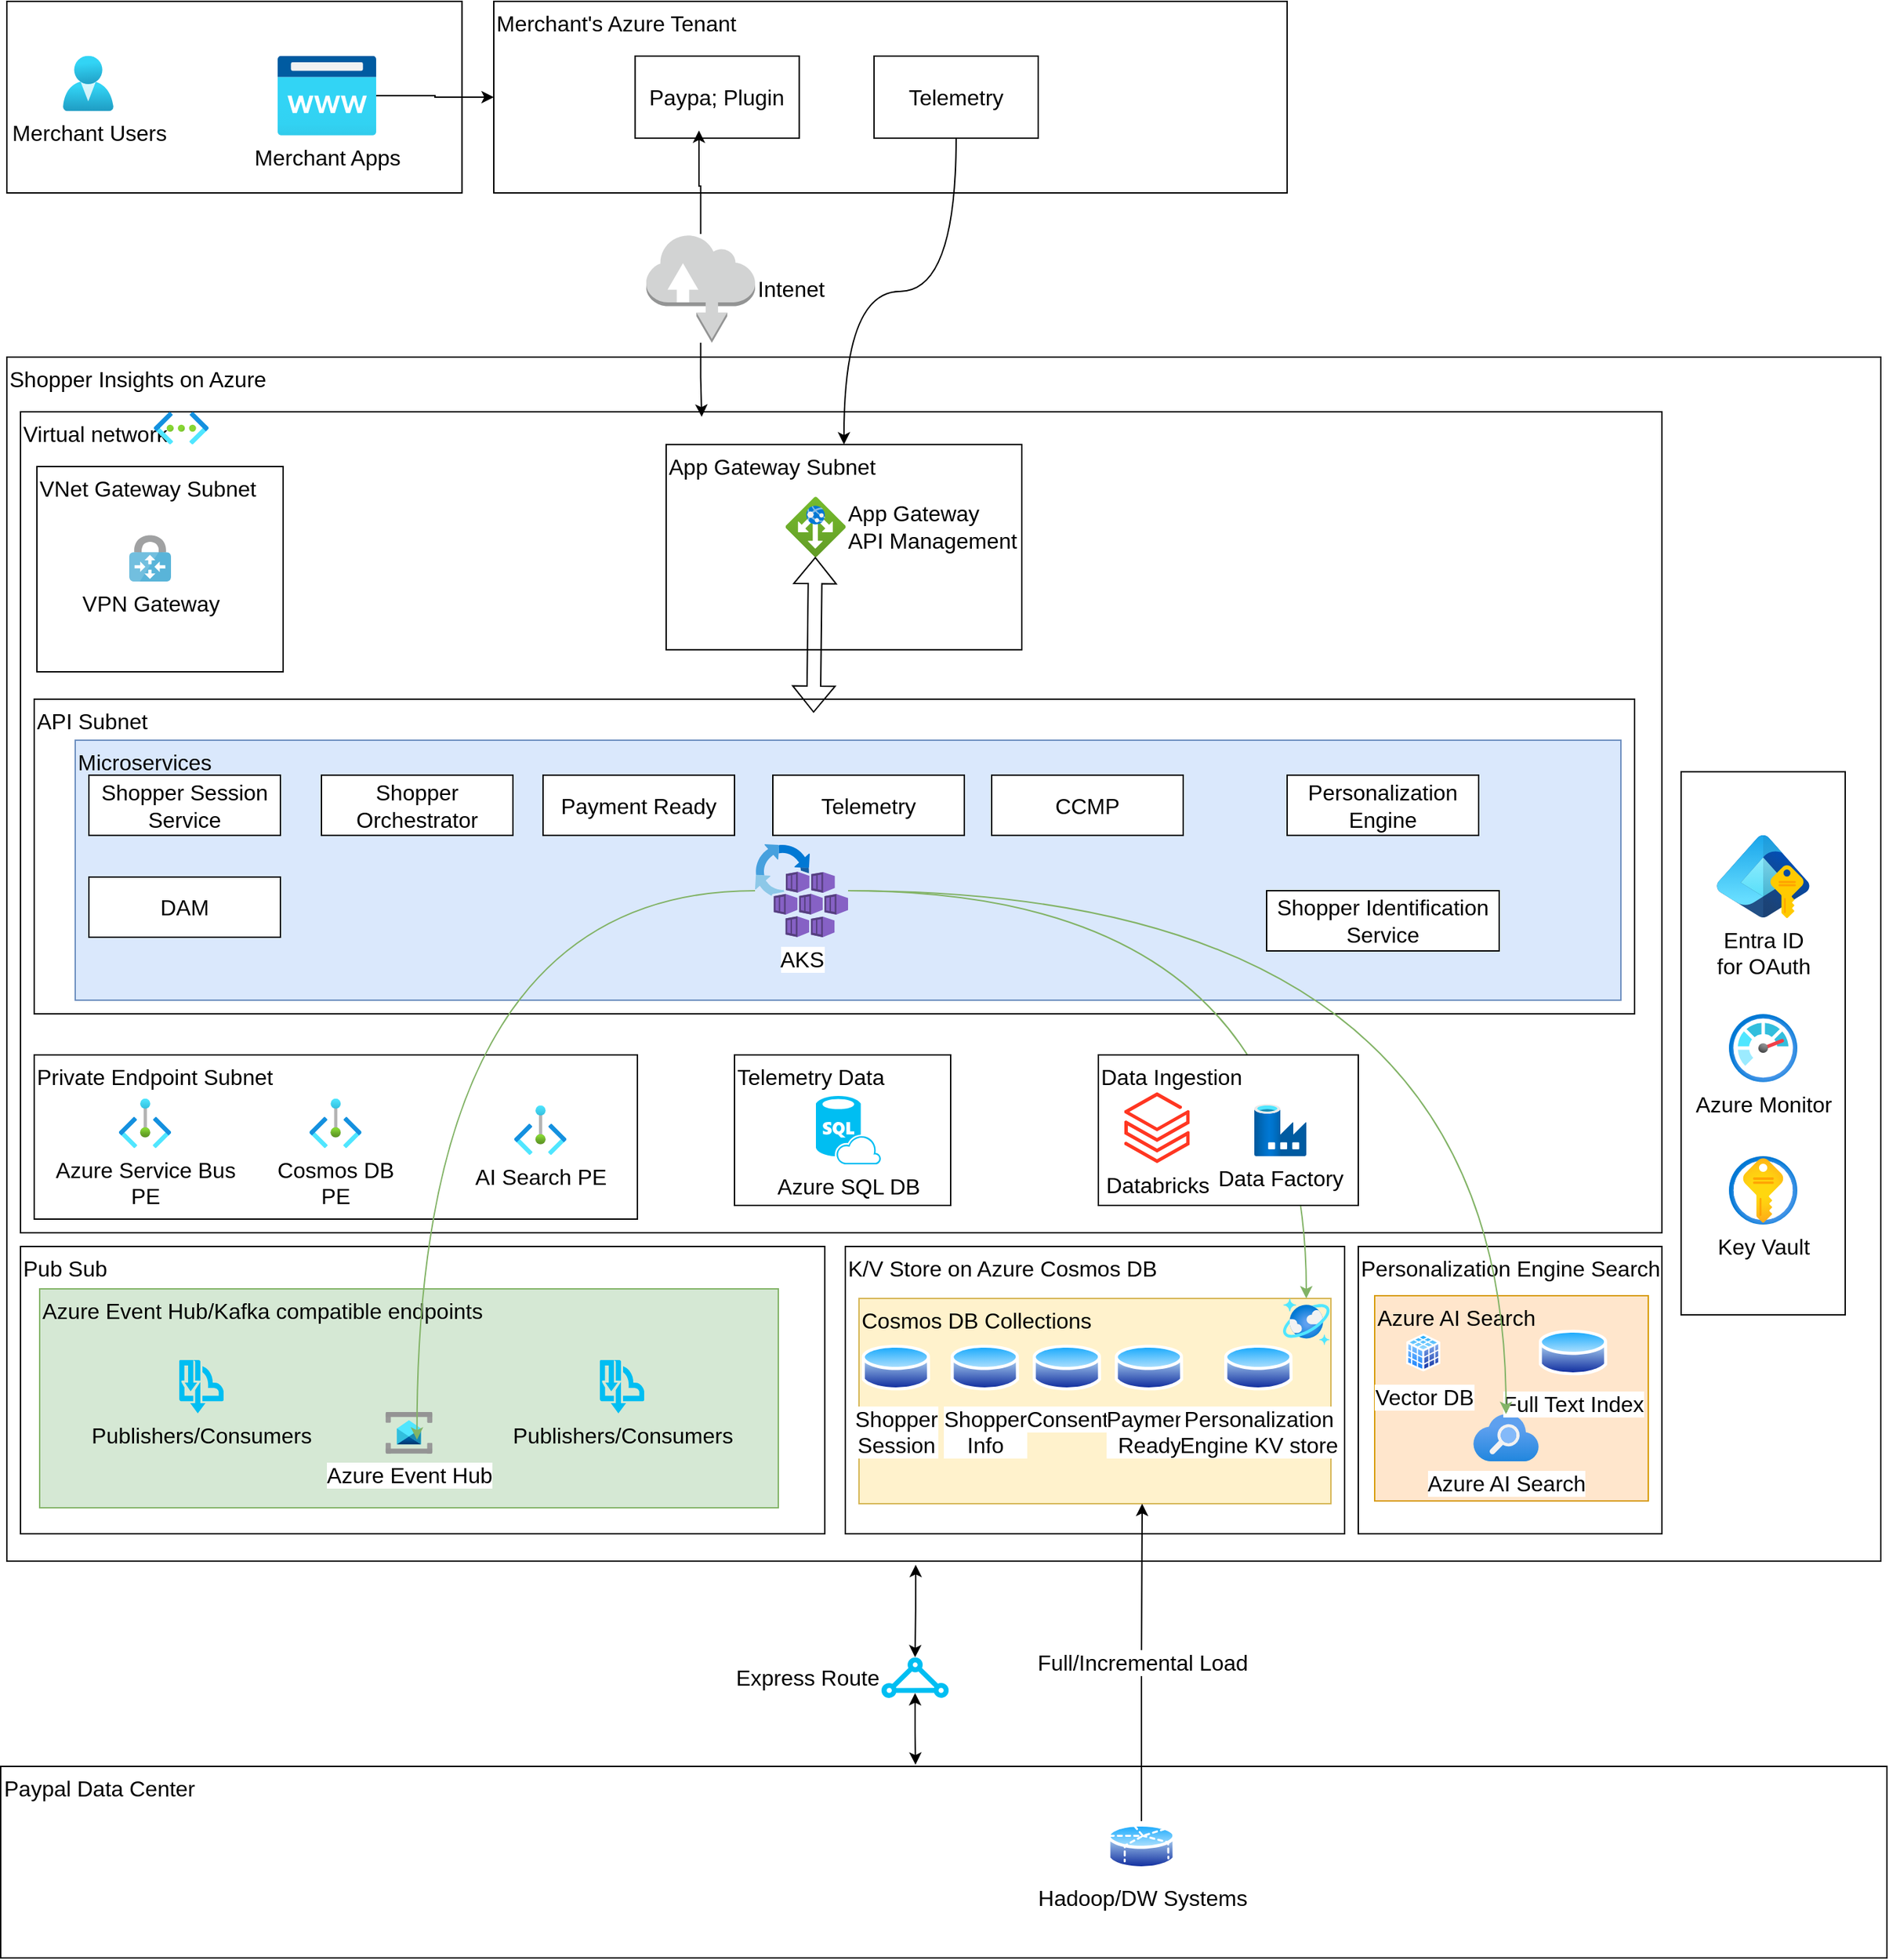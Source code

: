 <mxfile version="24.7.14" pages="5">
  <diagram name="Azure Architecture" id="gnfb7jUYX35AvRDUPc-q">
    <mxGraphModel dx="2290" dy="1333" grid="1" gridSize="10" guides="1" tooltips="1" connect="1" arrows="1" fold="1" page="1" pageScale="1" pageWidth="850" pageHeight="1100" math="0" shadow="0">
      <root>
        <mxCell id="0" />
        <mxCell id="1" parent="0" />
        <mxCell id="gi6rzPIruWYGB9gZ6tYF-2" value="Merchant&#39;s Azure Tenant" style="rounded=0;whiteSpace=wrap;html=1;align=left;verticalAlign=top;fontSize=16;" parent="1" vertex="1">
          <mxGeometry x="166" y="100" width="580" height="140" as="geometry" />
        </mxCell>
        <mxCell id="gi6rzPIruWYGB9gZ6tYF-3" value="" style="rounded=0;whiteSpace=wrap;html=1;fontSize=16;" parent="1" vertex="1">
          <mxGeometry x="-190" y="100" width="332.75" height="140" as="geometry" />
        </mxCell>
        <mxCell id="gi6rzPIruWYGB9gZ6tYF-4" value="Shopper Insights on Azure" style="rounded=0;whiteSpace=wrap;html=1;align=left;verticalAlign=top;fontSize=16;" parent="1" vertex="1">
          <mxGeometry x="-190" y="360" width="1370" height="880" as="geometry" />
        </mxCell>
        <mxCell id="gi6rzPIruWYGB9gZ6tYF-9" value="Virtual network" style="rounded=0;whiteSpace=wrap;html=1;align=left;verticalAlign=top;fontSize=16;" parent="1" vertex="1">
          <mxGeometry x="-180" y="400" width="1200" height="600" as="geometry" />
        </mxCell>
        <mxCell id="gi6rzPIruWYGB9gZ6tYF-10" value="" style="image;aspect=fixed;html=1;points=[];align=center;fontSize=16;image=img/lib/azure2/networking/Virtual_Networks.svg;" parent="1" vertex="1">
          <mxGeometry x="-82.5" y="400" width="40" height="23.88" as="geometry" />
        </mxCell>
        <mxCell id="gi6rzPIruWYGB9gZ6tYF-11" value="App Gateway Subnet" style="rounded=0;whiteSpace=wrap;html=1;align=left;verticalAlign=top;fontSize=16;" parent="1" vertex="1">
          <mxGeometry x="292" y="423.88" width="260" height="150" as="geometry" />
        </mxCell>
        <mxCell id="gi6rzPIruWYGB9gZ6tYF-12" value="App Gateway&lt;div style=&quot;font-size: 16px;&quot;&gt;API Management&lt;/div&gt;" style="image;aspect=fixed;html=1;points=[];align=left;fontSize=16;image=img/lib/azure2/networking/Application_Gateways.svg;labelPosition=right;verticalLabelPosition=middle;verticalAlign=middle;" parent="1" vertex="1">
          <mxGeometry x="379.3" y="462.1" width="44" height="44" as="geometry" />
        </mxCell>
        <mxCell id="gi6rzPIruWYGB9gZ6tYF-13" value="Intenet" style="outlineConnect=0;dashed=0;verticalLabelPosition=middle;verticalAlign=middle;align=left;html=1;shape=mxgraph.aws3.internet;fillColor=#D2D3D3;gradientColor=none;labelPosition=right;fontSize=16;" parent="1" vertex="1">
          <mxGeometry x="277.5" y="270" width="79.5" height="79.5" as="geometry" />
        </mxCell>
        <mxCell id="gi6rzPIruWYGB9gZ6tYF-14" value="API Subnet" style="rounded=0;whiteSpace=wrap;html=1;align=left;verticalAlign=top;fontSize=16;" parent="1" vertex="1">
          <mxGeometry x="-170" y="610" width="1170" height="230" as="geometry" />
        </mxCell>
        <mxCell id="gi6rzPIruWYGB9gZ6tYF-56" value="Microservices" style="rounded=0;whiteSpace=wrap;html=1;align=left;verticalAlign=top;fillColor=#dae8fc;strokeColor=#6c8ebf;fontSize=16;" parent="1" vertex="1">
          <mxGeometry x="-140" y="640" width="1130" height="190" as="geometry" />
        </mxCell>
        <mxCell id="gi6rzPIruWYGB9gZ6tYF-15" value="AKS" style="image;aspect=fixed;html=1;points=[];align=center;fontSize=16;image=img/lib/azure2/other/AKS_Automatic.svg;" parent="1" vertex="1">
          <mxGeometry x="357" y="716" width="68" height="68" as="geometry" />
        </mxCell>
        <mxCell id="gi6rzPIruWYGB9gZ6tYF-16" value="Shopper Session Service" style="rounded=0;whiteSpace=wrap;html=1;fontSize=16;" parent="1" vertex="1">
          <mxGeometry x="-130" y="665.56" width="140" height="44" as="geometry" />
        </mxCell>
        <mxCell id="gi6rzPIruWYGB9gZ6tYF-21" value="Shopper Orchestrator" style="rounded=0;whiteSpace=wrap;html=1;fontSize=16;" parent="1" vertex="1">
          <mxGeometry x="40" y="665.56" width="140" height="44" as="geometry" />
        </mxCell>
        <mxCell id="gi6rzPIruWYGB9gZ6tYF-22" value="Payment Ready" style="rounded=0;whiteSpace=wrap;html=1;fontSize=16;" parent="1" vertex="1">
          <mxGeometry x="202" y="665.56" width="140" height="44" as="geometry" />
        </mxCell>
        <mxCell id="gi6rzPIruWYGB9gZ6tYF-23" value="Telemetry" style="rounded=0;whiteSpace=wrap;html=1;fontSize=16;" parent="1" vertex="1">
          <mxGeometry x="370" y="665.56" width="140" height="44" as="geometry" />
        </mxCell>
        <mxCell id="gi6rzPIruWYGB9gZ6tYF-24" value="CCMP" style="rounded=0;whiteSpace=wrap;html=1;fontSize=16;" parent="1" vertex="1">
          <mxGeometry x="530" y="665.56" width="140" height="44" as="geometry" />
        </mxCell>
        <mxCell id="B-g0GHxNa2EQ3O3tPcXf-53" value="" style="rounded=0;whiteSpace=wrap;html=1;fontFamily=Helvetica;fontSize=16;fontColor=default;labelBackgroundColor=default;" parent="1" vertex="1">
          <mxGeometry x="1034" y="663.08" width="120" height="396.92" as="geometry" />
        </mxCell>
        <mxCell id="gi6rzPIruWYGB9gZ6tYF-25" value="DAM" style="rounded=0;whiteSpace=wrap;html=1;fontSize=16;" parent="1" vertex="1">
          <mxGeometry x="-130" y="740" width="140" height="44" as="geometry" />
        </mxCell>
        <mxCell id="gi6rzPIruWYGB9gZ6tYF-26" value="Personalization Engine" style="rounded=0;whiteSpace=wrap;html=1;fontSize=16;" parent="1" vertex="1">
          <mxGeometry x="746" y="665.56" width="140" height="44" as="geometry" />
        </mxCell>
        <mxCell id="gi6rzPIruWYGB9gZ6tYF-29" value="Pub Sub" style="rounded=0;whiteSpace=wrap;html=1;align=left;verticalAlign=top;fontSize=16;" parent="1" vertex="1">
          <mxGeometry x="-180" y="1010" width="588" height="210" as="geometry" />
        </mxCell>
        <mxCell id="gi6rzPIruWYGB9gZ6tYF-52" value="Azure Event Hub/Kafka compatible endpoints" style="rounded=0;whiteSpace=wrap;html=1;align=left;verticalAlign=top;fillColor=#d5e8d4;strokeColor=#82b366;fontSize=16;" parent="1" vertex="1">
          <mxGeometry x="-166" y="1041" width="540" height="160" as="geometry" />
        </mxCell>
        <mxCell id="gi6rzPIruWYGB9gZ6tYF-31" value="Azure Event Hub" style="image;aspect=fixed;html=1;points=[];align=center;fontSize=16;image=img/lib/azure2/integration/Service_Bus.svg;" parent="1" vertex="1">
          <mxGeometry x="86.75" y="1131" width="34.5" height="30.44" as="geometry" />
        </mxCell>
        <mxCell id="gi6rzPIruWYGB9gZ6tYF-34" value="Shopper Identification&lt;div style=&quot;font-size: 16px;&quot;&gt;Service&lt;/div&gt;" style="rounded=0;whiteSpace=wrap;html=1;fontSize=16;" parent="1" vertex="1">
          <mxGeometry x="731" y="750" width="170" height="44" as="geometry" />
        </mxCell>
        <mxCell id="gi6rzPIruWYGB9gZ6tYF-37" value="K/V Store on Azure Cosmos DB" style="rounded=0;whiteSpace=wrap;html=1;align=left;verticalAlign=top;fontSize=16;" parent="1" vertex="1">
          <mxGeometry x="423" y="1010" width="365" height="210" as="geometry" />
        </mxCell>
        <mxCell id="gi6rzPIruWYGB9gZ6tYF-50" value="Cosmos DB Collections" style="rounded=0;whiteSpace=wrap;html=1;align=left;verticalAlign=top;fillColor=#fff2cc;strokeColor=#d6b656;fontSize=16;" parent="1" vertex="1">
          <mxGeometry x="433" y="1048" width="345" height="150" as="geometry" />
        </mxCell>
        <mxCell id="gi6rzPIruWYGB9gZ6tYF-38" value="" style="image;aspect=fixed;html=1;points=[];align=center;fontSize=16;image=img/lib/azure2/databases/Azure_Cosmos_DB.svg;" parent="1" vertex="1">
          <mxGeometry x="743" y="1048" width="34" height="34" as="geometry" />
        </mxCell>
        <mxCell id="gi6rzPIruWYGB9gZ6tYF-39" value="Shopper&lt;div style=&quot;font-size: 16px;&quot;&gt;Session&lt;/div&gt;" style="image;aspect=fixed;perimeter=ellipsePerimeter;html=1;align=center;shadow=0;dashed=0;spacingTop=3;image=img/lib/active_directory/database.svg;imageBackground=none;fontSize=16;" parent="1" vertex="1">
          <mxGeometry x="435" y="1080" width="50" height="37" as="geometry" />
        </mxCell>
        <mxCell id="gi6rzPIruWYGB9gZ6tYF-42" value="Shopper&lt;div style=&quot;font-size: 16px;&quot;&gt;Info&lt;/div&gt;" style="image;aspect=fixed;perimeter=ellipsePerimeter;html=1;align=center;shadow=0;dashed=0;spacingTop=3;image=img/lib/active_directory/database.svg;fontSize=16;" parent="1" vertex="1">
          <mxGeometry x="500" y="1080" width="50" height="37" as="geometry" />
        </mxCell>
        <mxCell id="gi6rzPIruWYGB9gZ6tYF-43" value="Consent" style="image;aspect=fixed;perimeter=ellipsePerimeter;html=1;align=center;shadow=0;dashed=0;spacingTop=3;image=img/lib/active_directory/database.svg;fontSize=16;" parent="1" vertex="1">
          <mxGeometry x="560" y="1080" width="50" height="37" as="geometry" />
        </mxCell>
        <mxCell id="gi6rzPIruWYGB9gZ6tYF-44" value="Payment&lt;div style=&quot;font-size: 16px;&quot;&gt;Ready&lt;/div&gt;" style="image;aspect=fixed;perimeter=ellipsePerimeter;html=1;align=center;shadow=0;dashed=0;spacingTop=3;image=img/lib/active_directory/database.svg;fontSize=16;" parent="1" vertex="1">
          <mxGeometry x="620" y="1080" width="50" height="37" as="geometry" />
        </mxCell>
        <mxCell id="gi6rzPIruWYGB9gZ6tYF-45" value="Personalization&lt;div style=&quot;font-size: 16px;&quot;&gt;Engine KV store&lt;/div&gt;" style="image;aspect=fixed;perimeter=ellipsePerimeter;html=1;align=center;shadow=0;dashed=0;spacingTop=3;image=img/lib/active_directory/database.svg;fontSize=16;" parent="1" vertex="1">
          <mxGeometry x="700" y="1080" width="50" height="37" as="geometry" />
        </mxCell>
        <mxCell id="gi6rzPIruWYGB9gZ6tYF-46" value="Personalization Engine Search" style="rounded=0;whiteSpace=wrap;html=1;align=left;verticalAlign=top;fontSize=16;" parent="1" vertex="1">
          <mxGeometry x="798" y="1010" width="222" height="210" as="geometry" />
        </mxCell>
        <mxCell id="gi6rzPIruWYGB9gZ6tYF-51" value="Azure AI Search" style="rounded=0;whiteSpace=wrap;html=1;align=left;verticalAlign=top;fillColor=#ffe6cc;strokeColor=#d79b00;fontSize=16;" parent="1" vertex="1">
          <mxGeometry x="810" y="1046" width="200" height="150" as="geometry" />
        </mxCell>
        <mxCell id="gi6rzPIruWYGB9gZ6tYF-47" value="Azure AI Search" style="image;aspect=fixed;html=1;points=[];align=center;fontSize=16;image=img/lib/azure2/app_services/Search_Services.svg;" parent="1" vertex="1">
          <mxGeometry x="882" y="1132.49" width="48" height="34.67" as="geometry" />
        </mxCell>
        <mxCell id="gi6rzPIruWYGB9gZ6tYF-48" value="Vector DB" style="image;aspect=fixed;perimeter=ellipsePerimeter;html=1;align=center;shadow=0;dashed=0;spacingTop=3;image=img/lib/active_directory/database_cube.svg;fontSize=16;" parent="1" vertex="1">
          <mxGeometry x="833" y="1073.61" width="25" height="27.78" as="geometry" />
        </mxCell>
        <mxCell id="gi6rzPIruWYGB9gZ6tYF-49" value="Full Text Index" style="image;aspect=fixed;perimeter=ellipsePerimeter;html=1;align=center;shadow=0;dashed=0;spacingTop=3;image=img/lib/active_directory/database.svg;fontSize=16;" parent="1" vertex="1">
          <mxGeometry x="930" y="1069" width="50" height="37" as="geometry" />
        </mxCell>
        <mxCell id="gi6rzPIruWYGB9gZ6tYF-55" value="Publishers/Consumers" style="verticalLabelPosition=bottom;html=1;verticalAlign=top;align=center;strokeColor=none;fillColor=#00BEF2;shape=mxgraph.azure.service_bus_topics_and_subscriptions;pointerEvents=1;fontSize=16;" parent="1" vertex="1">
          <mxGeometry x="243.5" y="1093" width="32.5" height="39" as="geometry" />
        </mxCell>
        <mxCell id="gi6rzPIruWYGB9gZ6tYF-57" value="Private Endpoint Subnet" style="rounded=0;whiteSpace=wrap;html=1;align=left;verticalAlign=top;fontSize=16;" parent="1" vertex="1">
          <mxGeometry x="-170" y="870" width="441" height="120" as="geometry" />
        </mxCell>
        <mxCell id="gi6rzPIruWYGB9gZ6tYF-58" value="Azure Service Bus&lt;div style=&quot;font-size: 16px;&quot;&gt;PE&lt;/div&gt;" style="image;aspect=fixed;html=1;points=[];align=center;fontSize=16;image=img/lib/azure2/other/Private_Endpoints.svg;" parent="1" vertex="1">
          <mxGeometry x="-108" y="901.93" width="38" height="36.15" as="geometry" />
        </mxCell>
        <mxCell id="gi6rzPIruWYGB9gZ6tYF-59" value="Cosmos DB&lt;div style=&quot;font-size: 16px;&quot;&gt;PE&lt;/div&gt;" style="image;aspect=fixed;html=1;points=[];align=center;fontSize=16;image=img/lib/azure2/other/Private_Endpoints.svg;" parent="1" vertex="1">
          <mxGeometry x="31.25" y="901.93" width="38" height="36.15" as="geometry" />
        </mxCell>
        <mxCell id="gi6rzPIruWYGB9gZ6tYF-60" value="AI Search PE" style="image;aspect=fixed;html=1;points=[];align=center;fontSize=16;image=img/lib/azure2/other/Private_Endpoints.svg;" parent="1" vertex="1">
          <mxGeometry x="181" y="906.93" width="38" height="36.15" as="geometry" />
        </mxCell>
        <mxCell id="gi6rzPIruWYGB9gZ6tYF-61" value="VNet Gateway Subnet" style="rounded=0;whiteSpace=wrap;html=1;align=left;verticalAlign=top;fontSize=16;" parent="1" vertex="1">
          <mxGeometry x="-168" y="440" width="180" height="150" as="geometry" />
        </mxCell>
        <mxCell id="gi6rzPIruWYGB9gZ6tYF-62" value="VPN Gateway" style="image;sketch=0;aspect=fixed;html=1;points=[];align=center;fontSize=16;image=img/lib/mscae/VPN_Gateway.svg;" parent="1" vertex="1">
          <mxGeometry x="-100.5" y="490.11" width="30.5" height="33.89" as="geometry" />
        </mxCell>
        <mxCell id="B-g0GHxNa2EQ3O3tPcXf-13" value="" style="shape=flexArrow;endArrow=classic;startArrow=classic;html=1;rounded=0;exitX=0.487;exitY=0.043;exitDx=0;exitDy=0;exitPerimeter=0;fontSize=16;" parent="1" source="gi6rzPIruWYGB9gZ6tYF-14" target="gi6rzPIruWYGB9gZ6tYF-12" edge="1">
          <mxGeometry width="100" height="100" relative="1" as="geometry">
            <mxPoint x="320" y="890" as="sourcePoint" />
            <mxPoint x="420" y="790" as="targetPoint" />
          </mxGeometry>
        </mxCell>
        <mxCell id="B-g0GHxNa2EQ3O3tPcXf-14" value="Paypa; Plugin" style="rounded=0;whiteSpace=wrap;html=1;fontSize=16;" parent="1" vertex="1">
          <mxGeometry x="269.3" y="140" width="120" height="60" as="geometry" />
        </mxCell>
        <mxCell id="B-g0GHxNa2EQ3O3tPcXf-15" style="edgeStyle=orthogonalEdgeStyle;rounded=0;orthogonalLoop=1;jettySize=auto;html=1;entryX=0.389;entryY=0.906;entryDx=0;entryDy=0;entryPerimeter=0;fontSize=16;" parent="1" source="gi6rzPIruWYGB9gZ6tYF-13" target="B-g0GHxNa2EQ3O3tPcXf-14" edge="1">
          <mxGeometry relative="1" as="geometry" />
        </mxCell>
        <mxCell id="B-g0GHxNa2EQ3O3tPcXf-16" style="edgeStyle=orthogonalEdgeStyle;rounded=0;orthogonalLoop=1;jettySize=auto;html=1;entryX=0.415;entryY=0.006;entryDx=0;entryDy=0;entryPerimeter=0;fontSize=16;" parent="1" source="gi6rzPIruWYGB9gZ6tYF-13" target="gi6rzPIruWYGB9gZ6tYF-9" edge="1">
          <mxGeometry relative="1" as="geometry" />
        </mxCell>
        <mxCell id="B-g0GHxNa2EQ3O3tPcXf-17" value="Merchant Users" style="image;aspect=fixed;html=1;points=[];align=center;fontSize=16;image=img/lib/azure2/identity/Users.svg;" parent="1" vertex="1">
          <mxGeometry x="-149" y="139.76" width="37" height="40.47" as="geometry" />
        </mxCell>
        <mxCell id="B-g0GHxNa2EQ3O3tPcXf-19" style="edgeStyle=orthogonalEdgeStyle;rounded=0;orthogonalLoop=1;jettySize=auto;html=1;fontSize=16;" parent="1" source="B-g0GHxNa2EQ3O3tPcXf-18" target="gi6rzPIruWYGB9gZ6tYF-2" edge="1">
          <mxGeometry relative="1" as="geometry" />
        </mxCell>
        <mxCell id="B-g0GHxNa2EQ3O3tPcXf-18" value="Merchant Apps" style="image;aspect=fixed;html=1;points=[];align=center;fontSize=16;image=img/lib/azure2/app_services/App_Service_Domains.svg;" parent="1" vertex="1">
          <mxGeometry x="8" y="139.76" width="72" height="58.24" as="geometry" />
        </mxCell>
        <mxCell id="B-g0GHxNa2EQ3O3tPcXf-48" style="edgeStyle=orthogonalEdgeStyle;shape=connector;curved=1;rounded=0;orthogonalLoop=1;jettySize=auto;html=1;strokeColor=default;align=center;verticalAlign=middle;fontFamily=Helvetica;fontSize=16;fontColor=default;labelBackgroundColor=default;endArrow=classic;" parent="1" source="B-g0GHxNa2EQ3O3tPcXf-21" target="gi6rzPIruWYGB9gZ6tYF-11" edge="1">
          <mxGeometry relative="1" as="geometry" />
        </mxCell>
        <mxCell id="B-g0GHxNa2EQ3O3tPcXf-21" value="Telemetry" style="rounded=0;whiteSpace=wrap;html=1;fontSize=16;" parent="1" vertex="1">
          <mxGeometry x="444" y="140" width="120" height="60" as="geometry" />
        </mxCell>
        <mxCell id="B-g0GHxNa2EQ3O3tPcXf-50" value="Telemetry Data" style="rounded=0;whiteSpace=wrap;html=1;align=left;verticalAlign=top;fontSize=16;" parent="1" vertex="1">
          <mxGeometry x="342" y="870" width="158" height="110" as="geometry" />
        </mxCell>
        <mxCell id="B-g0GHxNa2EQ3O3tPcXf-46" style="edgeStyle=orthogonalEdgeStyle;curved=1;rounded=0;orthogonalLoop=1;jettySize=auto;html=1;fillColor=#d5e8d4;strokeColor=#82b366;fontSize=16;" parent="1" source="gi6rzPIruWYGB9gZ6tYF-15" target="gi6rzPIruWYGB9gZ6tYF-38" edge="1">
          <mxGeometry relative="1" as="geometry" />
        </mxCell>
        <mxCell id="B-g0GHxNa2EQ3O3tPcXf-47" style="edgeStyle=orthogonalEdgeStyle;curved=1;rounded=0;orthogonalLoop=1;jettySize=auto;html=1;entryX=0.669;entryY=0.665;entryDx=0;entryDy=0;entryPerimeter=0;fillColor=#d5e8d4;strokeColor=#82b366;fontSize=16;" parent="1" source="gi6rzPIruWYGB9gZ6tYF-15" target="gi6rzPIruWYGB9gZ6tYF-31" edge="1">
          <mxGeometry relative="1" as="geometry" />
        </mxCell>
        <mxCell id="B-g0GHxNa2EQ3O3tPcXf-49" value="Azure SQL DB" style="verticalLabelPosition=bottom;html=1;verticalAlign=top;align=center;strokeColor=none;fillColor=#00BEF2;shape=mxgraph.azure.sql_database_sql_azure;fontFamily=Helvetica;fontSize=16;fontColor=default;labelBackgroundColor=default;" parent="1" vertex="1">
          <mxGeometry x="401.5" y="900" width="47.5" height="50" as="geometry" />
        </mxCell>
        <mxCell id="B-g0GHxNa2EQ3O3tPcXf-51" value="" style="edgeStyle=orthogonalEdgeStyle;curved=1;rounded=0;orthogonalLoop=1;jettySize=auto;html=1;fillColor=#d5e8d4;strokeColor=#82b366;fontSize=16;" parent="1" source="gi6rzPIruWYGB9gZ6tYF-15" target="gi6rzPIruWYGB9gZ6tYF-47" edge="1">
          <mxGeometry relative="1" as="geometry">
            <mxPoint x="425" y="774" as="sourcePoint" />
            <mxPoint x="895" y="1130" as="targetPoint" />
          </mxGeometry>
        </mxCell>
        <mxCell id="B-g0GHxNa2EQ3O3tPcXf-52" value="Azure Monitor" style="image;aspect=fixed;html=1;points=[];align=center;fontSize=16;image=img/lib/azure2/management_governance/Monitor.svg;fontFamily=Helvetica;fontColor=default;labelBackgroundColor=default;" parent="1" vertex="1">
          <mxGeometry x="1069" y="840" width="50" height="50" as="geometry" />
        </mxCell>
        <mxCell id="gi6rzPIruWYGB9gZ6tYF-17" value="Entra ID&lt;div style=&quot;font-size: 16px;&quot;&gt;for OAuth&lt;/div&gt;" style="image;aspect=fixed;html=1;points=[];align=center;fontSize=16;image=img/lib/azure2/identity/Entra_Managed_Identities.svg;" parent="1" vertex="1">
          <mxGeometry x="1060" y="709.56" width="68" height="60.44" as="geometry" />
        </mxCell>
        <mxCell id="B-g0GHxNa2EQ3O3tPcXf-55" value="Paypal Data Center" style="rounded=0;whiteSpace=wrap;html=1;fontFamily=Helvetica;fontSize=16;fontColor=default;labelBackgroundColor=default;align=left;verticalAlign=top;" parent="1" vertex="1">
          <mxGeometry x="-194.5" y="1390" width="1379" height="140" as="geometry" />
        </mxCell>
        <mxCell id="B-g0GHxNa2EQ3O3tPcXf-56" value="&lt;font style=&quot;font-size: 16px;&quot;&gt;Express Route&lt;/font&gt;" style="verticalLabelPosition=middle;html=1;verticalAlign=middle;align=right;strokeColor=none;fillColor=#00BEF2;shape=mxgraph.azure.express_route;pointerEvents=1;fontFamily=Helvetica;fontSize=16;fontColor=default;labelBackgroundColor=default;labelPosition=left;" parent="1" vertex="1">
          <mxGeometry x="449" y="1310" width="50" height="30" as="geometry" />
        </mxCell>
        <mxCell id="B-g0GHxNa2EQ3O3tPcXf-64" style="edgeStyle=orthogonalEdgeStyle;shape=connector;curved=0;rounded=0;orthogonalLoop=1;jettySize=auto;html=1;exitX=0.485;exitY=1.003;exitDx=0;exitDy=0;strokeColor=default;align=center;verticalAlign=middle;fontFamily=Helvetica;fontSize=16;fontColor=default;labelBackgroundColor=default;endArrow=classic;exitPerimeter=0;entryX=0.5;entryY=0.01;entryDx=0;entryDy=0;entryPerimeter=0;startArrow=classic;startFill=1;" parent="1" source="gi6rzPIruWYGB9gZ6tYF-4" target="B-g0GHxNa2EQ3O3tPcXf-56" edge="1">
          <mxGeometry relative="1" as="geometry">
            <mxPoint x="640" y="1310" as="targetPoint" />
          </mxGeometry>
        </mxCell>
        <mxCell id="B-g0GHxNa2EQ3O3tPcXf-66" value="" style="endArrow=classic;html=1;rounded=0;strokeColor=default;align=center;verticalAlign=middle;fontFamily=Helvetica;fontSize=16;fontColor=default;labelBackgroundColor=default;edgeStyle=orthogonalEdgeStyle;curved=0;exitX=0.5;exitY=0.88;exitDx=0;exitDy=0;exitPerimeter=0;entryX=0.485;entryY=-0.009;entryDx=0;entryDy=0;entryPerimeter=0;startArrow=classic;startFill=1;" parent="1" source="B-g0GHxNa2EQ3O3tPcXf-56" target="B-g0GHxNa2EQ3O3tPcXf-55" edge="1">
          <mxGeometry width="50" height="50" relative="1" as="geometry">
            <mxPoint x="639.47" y="1330" as="sourcePoint" />
            <mxPoint x="689.47" y="1280" as="targetPoint" />
          </mxGeometry>
        </mxCell>
        <mxCell id="B-g0GHxNa2EQ3O3tPcXf-67" value="Hadoop/DW Systems" style="image;aspect=fixed;perimeter=ellipsePerimeter;html=1;align=center;shadow=0;dashed=0;spacingTop=3;image=img/lib/active_directory/database_partition_5.svg;fontFamily=Helvetica;fontSize=16;fontColor=default;labelBackgroundColor=default;" parent="1" vertex="1">
          <mxGeometry x="614.5" y="1430" width="50" height="37" as="geometry" />
        </mxCell>
        <mxCell id="tjULW1py2fXZdgtcevwp-1" value="Full/Incremental Load" style="edgeStyle=orthogonalEdgeStyle;rounded=0;orthogonalLoop=1;jettySize=auto;html=1;entryX=0.6;entryY=1;entryDx=0;entryDy=0;entryPerimeter=0;fontSize=16;" edge="1" parent="1" source="B-g0GHxNa2EQ3O3tPcXf-67" target="gi6rzPIruWYGB9gZ6tYF-50">
          <mxGeometry relative="1" as="geometry" />
        </mxCell>
        <mxCell id="tjULW1py2fXZdgtcevwp-2" value="Publishers/Consumers" style="verticalLabelPosition=bottom;html=1;verticalAlign=top;align=center;strokeColor=none;fillColor=#00BEF2;shape=mxgraph.azure.service_bus_topics_and_subscriptions;pointerEvents=1;fontSize=16;" vertex="1" parent="1">
          <mxGeometry x="-64" y="1093" width="32.5" height="39" as="geometry" />
        </mxCell>
        <mxCell id="tjULW1py2fXZdgtcevwp-5" value="Data Ingestion" style="rounded=0;whiteSpace=wrap;html=1;align=left;verticalAlign=top;fontSize=16;" vertex="1" parent="1">
          <mxGeometry x="608" y="870" width="190" height="110" as="geometry" />
        </mxCell>
        <mxCell id="tjULW1py2fXZdgtcevwp-6" value="Databricks" style="image;aspect=fixed;html=1;points=[];align=center;fontSize=16;image=img/lib/azure2/analytics/Azure_Databricks.svg;" vertex="1" parent="1">
          <mxGeometry x="627" y="897.31" width="47.8" height="51.76" as="geometry" />
        </mxCell>
        <mxCell id="tjULW1py2fXZdgtcevwp-7" value="Data Factory" style="image;aspect=fixed;html=1;points=[];align=center;fontSize=16;image=img/lib/azure2/databases/Data_Factory.svg;" vertex="1" parent="1">
          <mxGeometry x="722" y="906" width="38" height="38" as="geometry" />
        </mxCell>
        <mxCell id="tjULW1py2fXZdgtcevwp-8" value="Key Vault" style="image;aspect=fixed;html=1;points=[];align=center;fontSize=16;image=img/lib/azure2/security/Key_Vaults.svg;" vertex="1" parent="1">
          <mxGeometry x="1069" y="944" width="50" height="50" as="geometry" />
        </mxCell>
      </root>
    </mxGraphModel>
  </diagram>
  <diagram id="eQUgV46e3FUS0auFHxmV" name="KV Store Design - Option 1">
    <mxGraphModel dx="1224" dy="1133" grid="1" gridSize="10" guides="1" tooltips="1" connect="1" arrows="1" fold="1" page="1" pageScale="1" pageWidth="850" pageHeight="1100" math="0" shadow="0">
      <root>
        <mxCell id="0" />
        <mxCell id="1" parent="0" />
        <mxCell id="4z7jsk1ujIdJ2KFVXQdr-1" value="Merchant&#39;s Azure Tenant 1" style="rounded=0;whiteSpace=wrap;html=1;align=left;verticalAlign=top;" parent="1" vertex="1">
          <mxGeometry x="30" y="100" width="304" height="140" as="geometry" />
        </mxCell>
        <mxCell id="4z7jsk1ujIdJ2KFVXQdr-2" value="Paypa; Plugin" style="rounded=0;whiteSpace=wrap;html=1;" parent="1" vertex="1">
          <mxGeometry x="44" y="150" width="120" height="60" as="geometry" />
        </mxCell>
        <mxCell id="4z7jsk1ujIdJ2KFVXQdr-3" value="Telemetry" style="rounded=0;whiteSpace=wrap;html=1;" parent="1" vertex="1">
          <mxGeometry x="192" y="150" width="120" height="60" as="geometry" />
        </mxCell>
        <mxCell id="4z7jsk1ujIdJ2KFVXQdr-4" value="Merchant&#39;s Azure Tenant 2" style="rounded=0;whiteSpace=wrap;html=1;align=left;verticalAlign=top;" parent="1" vertex="1">
          <mxGeometry x="370" y="100" width="304" height="140" as="geometry" />
        </mxCell>
        <mxCell id="4z7jsk1ujIdJ2KFVXQdr-5" value="Paypa; Plugin" style="rounded=0;whiteSpace=wrap;html=1;" parent="1" vertex="1">
          <mxGeometry x="384" y="150" width="120" height="60" as="geometry" />
        </mxCell>
        <mxCell id="4z7jsk1ujIdJ2KFVXQdr-6" value="Telemetry" style="rounded=0;whiteSpace=wrap;html=1;" parent="1" vertex="1">
          <mxGeometry x="532" y="150" width="120" height="60" as="geometry" />
        </mxCell>
        <mxCell id="4z7jsk1ujIdJ2KFVXQdr-7" value="Merchant&#39;s Azure Tenant n" style="rounded=0;whiteSpace=wrap;html=1;align=left;verticalAlign=top;" parent="1" vertex="1">
          <mxGeometry x="700" y="100" width="304" height="140" as="geometry" />
        </mxCell>
        <mxCell id="4z7jsk1ujIdJ2KFVXQdr-8" value="Paypa; Plugin" style="rounded=0;whiteSpace=wrap;html=1;" parent="1" vertex="1">
          <mxGeometry x="714" y="150" width="120" height="60" as="geometry" />
        </mxCell>
        <mxCell id="4z7jsk1ujIdJ2KFVXQdr-9" value="Telemetry" style="rounded=0;whiteSpace=wrap;html=1;" parent="1" vertex="1">
          <mxGeometry x="862" y="150" width="120" height="60" as="geometry" />
        </mxCell>
        <mxCell id="4z7jsk1ujIdJ2KFVXQdr-10" value="Azure" style="rounded=0;whiteSpace=wrap;html=1;align=left;verticalAlign=top;" parent="1" vertex="1">
          <mxGeometry x="30" y="270" width="970" height="140" as="geometry" />
        </mxCell>
        <mxCell id="JQEDODdQ16ti5iI2Kcjq-1" value="Microservices" style="rounded=0;whiteSpace=wrap;html=1;align=left;verticalAlign=top;" parent="1" vertex="1">
          <mxGeometry x="380" y="285" width="260" height="110" as="geometry" />
        </mxCell>
        <mxCell id="tetmFcZ6_N3hryW2dEhK-1" value="AKS Automatic" style="image;aspect=fixed;html=1;points=[];align=center;fontSize=12;image=img/lib/azure2/other/AKS_Automatic.svg;" parent="1" vertex="1">
          <mxGeometry x="470" y="300" width="68" height="68" as="geometry" />
        </mxCell>
        <mxCell id="tetmFcZ6_N3hryW2dEhK-2" value="Containers" style="rounded=0;whiteSpace=wrap;html=1;align=left;verticalAlign=top;" parent="1" vertex="1">
          <mxGeometry x="30" y="570" width="1210" height="300" as="geometry" />
        </mxCell>
        <mxCell id="9SyXtvsTvvVfQIOOQ1zj-1" value="Azure Cosmos DB&lt;div style=&quot;font-size: 16px;&quot;&gt;Account&lt;/div&gt;" style="image;aspect=fixed;html=1;points=[];align=center;fontSize=16;image=img/lib/azure2/databases/Azure_Cosmos_DB.svg;" parent="1" vertex="1">
          <mxGeometry x="235" y="780.0" width="34" height="34" as="geometry" />
        </mxCell>
        <mxCell id="h9U_5kjy8NLN7pSxZe86-1" value="Shopper&lt;div style=&quot;font-size: 16px;&quot;&gt;Session&lt;/div&gt;" style="image;aspect=fixed;perimeter=ellipsePerimeter;html=1;align=center;shadow=0;dashed=0;spacingTop=3;image=img/lib/active_directory/database.svg;imageBackground=none;fontSize=16;" parent="1" vertex="1">
          <mxGeometry x="44" y="613" width="50" height="37" as="geometry" />
        </mxCell>
        <mxCell id="h9U_5kjy8NLN7pSxZe86-2" value="Shopper&lt;div style=&quot;font-size: 16px;&quot;&gt;Info&lt;/div&gt;" style="image;aspect=fixed;perimeter=ellipsePerimeter;html=1;align=center;shadow=0;dashed=0;spacingTop=3;image=img/lib/active_directory/database.svg;fontSize=16;" parent="1" vertex="1">
          <mxGeometry x="300" y="613" width="50" height="37" as="geometry" />
        </mxCell>
        <mxCell id="h9U_5kjy8NLN7pSxZe86-3" value="Consent" style="image;aspect=fixed;perimeter=ellipsePerimeter;html=1;align=center;shadow=0;dashed=0;spacingTop=3;image=img/lib/active_directory/database.svg;fontSize=16;" parent="1" vertex="1">
          <mxGeometry x="384" y="613" width="50" height="37" as="geometry" />
        </mxCell>
        <mxCell id="h9U_5kjy8NLN7pSxZe86-4" value="Payment&lt;div style=&quot;font-size: 16px;&quot;&gt;Ready&lt;/div&gt;" style="image;aspect=fixed;perimeter=ellipsePerimeter;html=1;align=center;shadow=0;dashed=0;spacingTop=3;image=img/lib/active_directory/database.svg;fontSize=16;" parent="1" vertex="1">
          <mxGeometry x="120" y="613" width="50" height="37" as="geometry" />
        </mxCell>
        <mxCell id="h9U_5kjy8NLN7pSxZe86-5" value="Personalization&lt;div style=&quot;font-size: 16px;&quot;&gt;Engine KV store&lt;/div&gt;" style="image;aspect=fixed;perimeter=ellipsePerimeter;html=1;align=center;shadow=0;dashed=0;spacingTop=3;image=img/lib/active_directory/database.svg;fontSize=16;" parent="1" vertex="1">
          <mxGeometry x="210" y="613" width="50" height="37" as="geometry" />
        </mxCell>
        <mxCell id="h9U_5kjy8NLN7pSxZe86-7" value="&lt;div style=&quot;font-size: 16px;&quot;&gt;&lt;div style=&quot;font-size: 16px;&quot;&gt;&lt;br style=&quot;font-size: 16px;&quot;&gt;&lt;/div&gt;&lt;/div&gt;" style="shape=curlyBracket;whiteSpace=wrap;html=1;rounded=1;flipH=1;labelPosition=right;verticalLabelPosition=middle;align=center;verticalAlign=middle;rotation=0;textDirection=vertical-rl;horizontal=0;flipV=1;fontSize=16;" parent="1" vertex="1">
          <mxGeometry x="434" y="585" width="35" height="170" as="geometry" />
        </mxCell>
        <mxCell id="h9U_5kjy8NLN7pSxZe86-9" value="&lt;ul style=&quot;font-size: 21px;&quot;&gt;&lt;li style=&quot;font-size: 21px;&quot;&gt;Dedicated CosmosDB container for each KV store.&lt;/li&gt;&lt;li style=&quot;font-size: 21px;&quot;&gt;Multiple Tenant data is stored in respective container.&lt;/li&gt;&lt;li style=&quot;font-size: 21px;&quot;&gt;Dedicated Provisioned Throughput per container.&lt;/li&gt;&lt;li style=&quot;font-size: 21px;&quot;&gt;Tenant data is partitioned based on Merchant ID + Shopper ID(for e.g)&lt;/li&gt;&lt;li style=&quot;font-size: 21px;&quot;&gt;To scale add more RUs to containers&lt;br style=&quot;font-size: 21px;&quot;&gt;&lt;/li&gt;&lt;li style=&quot;font-size: 21px;&quot;&gt;RU/s can also be auto scaled&lt;/li&gt;&lt;/ul&gt;" style="text;html=1;align=left;verticalAlign=middle;whiteSpace=wrap;rounded=0;fontFamily=Helvetica;fontSize=21;fontColor=default;labelBackgroundColor=default;" parent="1" vertex="1">
          <mxGeometry x="504" y="590" width="696" height="160" as="geometry" />
        </mxCell>
        <mxCell id="8kXuGTwGnu-UT0BRvRCw-2" value="KV Store Multi Tenant" style="text;whiteSpace=wrap;fontFamily=Helvetica;fontSize=16;fontColor=default;labelBackgroundColor=default;" parent="1" vertex="1">
          <mxGeometry x="30" y="520" width="280" height="40" as="geometry" />
        </mxCell>
      </root>
    </mxGraphModel>
  </diagram>
  <diagram name="Copy of KV Store Design - Option 1" id="22GYl-ILxDbIFxX5LG5j">
    <mxGraphModel grid="1" page="1" gridSize="10" guides="1" tooltips="1" connect="1" arrows="1" fold="1" pageScale="1" pageWidth="850" pageHeight="1100" math="0" shadow="0">
      <root>
        <mxCell id="U1SQWFK0yA9p_3AuTJwO-0" />
        <mxCell id="U1SQWFK0yA9p_3AuTJwO-1" parent="U1SQWFK0yA9p_3AuTJwO-0" />
        <mxCell id="U1SQWFK0yA9p_3AuTJwO-2" value="Merchant&#39;s Azure Tenant 1" style="rounded=0;whiteSpace=wrap;html=1;align=left;verticalAlign=top;" vertex="1" parent="U1SQWFK0yA9p_3AuTJwO-1">
          <mxGeometry x="30" y="100" width="304" height="140" as="geometry" />
        </mxCell>
        <mxCell id="U1SQWFK0yA9p_3AuTJwO-3" value="Paypa; Plugin" style="rounded=0;whiteSpace=wrap;html=1;" vertex="1" parent="U1SQWFK0yA9p_3AuTJwO-1">
          <mxGeometry x="44" y="150" width="120" height="60" as="geometry" />
        </mxCell>
        <mxCell id="U1SQWFK0yA9p_3AuTJwO-4" value="Telemetry" style="rounded=0;whiteSpace=wrap;html=1;" vertex="1" parent="U1SQWFK0yA9p_3AuTJwO-1">
          <mxGeometry x="192" y="150" width="120" height="60" as="geometry" />
        </mxCell>
        <mxCell id="U1SQWFK0yA9p_3AuTJwO-5" value="Merchant&#39;s Azure Tenant 2" style="rounded=0;whiteSpace=wrap;html=1;align=left;verticalAlign=top;" vertex="1" parent="U1SQWFK0yA9p_3AuTJwO-1">
          <mxGeometry x="370" y="100" width="304" height="140" as="geometry" />
        </mxCell>
        <mxCell id="U1SQWFK0yA9p_3AuTJwO-6" value="Paypa; Plugin" style="rounded=0;whiteSpace=wrap;html=1;" vertex="1" parent="U1SQWFK0yA9p_3AuTJwO-1">
          <mxGeometry x="384" y="150" width="120" height="60" as="geometry" />
        </mxCell>
        <mxCell id="U1SQWFK0yA9p_3AuTJwO-7" value="Telemetry" style="rounded=0;whiteSpace=wrap;html=1;" vertex="1" parent="U1SQWFK0yA9p_3AuTJwO-1">
          <mxGeometry x="532" y="150" width="120" height="60" as="geometry" />
        </mxCell>
        <mxCell id="U1SQWFK0yA9p_3AuTJwO-8" value="Merchant&#39;s Azure Tenant n" style="rounded=0;whiteSpace=wrap;html=1;align=left;verticalAlign=top;" vertex="1" parent="U1SQWFK0yA9p_3AuTJwO-1">
          <mxGeometry x="700" y="100" width="304" height="140" as="geometry" />
        </mxCell>
        <mxCell id="U1SQWFK0yA9p_3AuTJwO-9" value="Paypa; Plugin" style="rounded=0;whiteSpace=wrap;html=1;" vertex="1" parent="U1SQWFK0yA9p_3AuTJwO-1">
          <mxGeometry x="714" y="150" width="120" height="60" as="geometry" />
        </mxCell>
        <mxCell id="U1SQWFK0yA9p_3AuTJwO-10" value="Telemetry" style="rounded=0;whiteSpace=wrap;html=1;" vertex="1" parent="U1SQWFK0yA9p_3AuTJwO-1">
          <mxGeometry x="862" y="150" width="120" height="60" as="geometry" />
        </mxCell>
        <mxCell id="U1SQWFK0yA9p_3AuTJwO-11" value="Azure" style="rounded=0;whiteSpace=wrap;html=1;align=left;verticalAlign=top;" vertex="1" parent="U1SQWFK0yA9p_3AuTJwO-1">
          <mxGeometry x="30" y="270" width="970" height="140" as="geometry" />
        </mxCell>
        <mxCell id="U1SQWFK0yA9p_3AuTJwO-12" value="Microservices" style="rounded=0;whiteSpace=wrap;html=1;align=left;verticalAlign=top;" vertex="1" parent="U1SQWFK0yA9p_3AuTJwO-1">
          <mxGeometry x="380" y="285" width="260" height="110" as="geometry" />
        </mxCell>
        <mxCell id="U1SQWFK0yA9p_3AuTJwO-13" value="AKS Automatic" style="image;aspect=fixed;html=1;points=[];align=center;fontSize=12;image=img/lib/azure2/other/AKS_Automatic.svg;" vertex="1" parent="U1SQWFK0yA9p_3AuTJwO-1">
          <mxGeometry x="470" y="300" width="68" height="68" as="geometry" />
        </mxCell>
        <mxCell id="U1SQWFK0yA9p_3AuTJwO-14" value="Key Value Store Tenant 1" style="rounded=0;whiteSpace=wrap;html=1;align=left;verticalAlign=top;" vertex="1" parent="U1SQWFK0yA9p_3AuTJwO-1">
          <mxGeometry x="30" y="570" width="820" height="200" as="geometry" />
        </mxCell>
        <mxCell id="U1SQWFK0yA9p_3AuTJwO-15" value="Azure Cosmos DB&lt;div&gt;Account&lt;/div&gt;" style="image;aspect=fixed;html=1;points=[];align=center;fontSize=12;image=img/lib/azure2/databases/Azure_Cosmos_DB.svg;" vertex="1" parent="U1SQWFK0yA9p_3AuTJwO-1">
          <mxGeometry x="233" y="690.0" width="34" height="34" as="geometry" />
        </mxCell>
        <mxCell id="U1SQWFK0yA9p_3AuTJwO-16" value="Shopper&lt;div&gt;Session&lt;/div&gt;" style="image;aspect=fixed;perimeter=ellipsePerimeter;html=1;align=center;shadow=0;dashed=0;spacingTop=3;image=img/lib/active_directory/database.svg;imageBackground=none;" vertex="1" parent="U1SQWFK0yA9p_3AuTJwO-1">
          <mxGeometry x="44" y="613" width="50" height="37" as="geometry" />
        </mxCell>
        <mxCell id="U1SQWFK0yA9p_3AuTJwO-17" value="Shopper&lt;div&gt;Info&lt;/div&gt;" style="image;aspect=fixed;perimeter=ellipsePerimeter;html=1;align=center;shadow=0;dashed=0;spacingTop=3;image=img/lib/active_directory/database.svg;" vertex="1" parent="U1SQWFK0yA9p_3AuTJwO-1">
          <mxGeometry x="300" y="613" width="50" height="37" as="geometry" />
        </mxCell>
        <mxCell id="U1SQWFK0yA9p_3AuTJwO-18" value="Consent" style="image;aspect=fixed;perimeter=ellipsePerimeter;html=1;align=center;shadow=0;dashed=0;spacingTop=3;image=img/lib/active_directory/database.svg;" vertex="1" parent="U1SQWFK0yA9p_3AuTJwO-1">
          <mxGeometry x="384" y="613" width="50" height="37" as="geometry" />
        </mxCell>
        <mxCell id="U1SQWFK0yA9p_3AuTJwO-19" value="Payment&lt;div&gt;Ready&lt;/div&gt;" style="image;aspect=fixed;perimeter=ellipsePerimeter;html=1;align=center;shadow=0;dashed=0;spacingTop=3;image=img/lib/active_directory/database.svg;" vertex="1" parent="U1SQWFK0yA9p_3AuTJwO-1">
          <mxGeometry x="120" y="613" width="50" height="37" as="geometry" />
        </mxCell>
        <mxCell id="U1SQWFK0yA9p_3AuTJwO-20" value="Personalization&lt;div&gt;Engine KV store&lt;/div&gt;" style="image;aspect=fixed;perimeter=ellipsePerimeter;html=1;align=center;shadow=0;dashed=0;spacingTop=3;image=img/lib/active_directory/database.svg;" vertex="1" parent="U1SQWFK0yA9p_3AuTJwO-1">
          <mxGeometry x="210" y="613" width="50" height="37" as="geometry" />
        </mxCell>
        <mxCell id="U1SQWFK0yA9p_3AuTJwO-21" value="&lt;div&gt;&lt;div&gt;&lt;br&gt;&lt;/div&gt;&lt;/div&gt;" style="shape=curlyBracket;whiteSpace=wrap;html=1;rounded=1;flipH=1;labelPosition=right;verticalLabelPosition=middle;align=center;verticalAlign=middle;rotation=0;textDirection=vertical-rl;horizontal=0;flipV=1;fontSize=15;" vertex="1" parent="U1SQWFK0yA9p_3AuTJwO-1">
          <mxGeometry x="434" y="585" width="35" height="170" as="geometry" />
        </mxCell>
        <mxCell id="U1SQWFK0yA9p_3AuTJwO-22" value="&lt;ul style=&quot;font-size: 14px;&quot;&gt;&lt;li style=&quot;font-size: 14px;&quot;&gt;Shared Provisioned Throughput across containers&lt;/li&gt;&lt;li style=&quot;font-size: 14px;&quot;&gt;Assumption is R/W are uniform across containers&lt;/li&gt;&lt;li style=&quot;font-size: 14px;&quot;&gt;To scale add more RUs to database&lt;/li&gt;&lt;li style=&quot;font-size: 14px;&quot;&gt;RU will be overprovisioned if the containers do not have uniform R/W&lt;/li&gt;&lt;/ul&gt;" style="text;html=1;align=left;verticalAlign=middle;whiteSpace=wrap;rounded=0;fontFamily=Helvetica;fontSize=14;fontColor=default;labelBackgroundColor=default;" vertex="1" parent="U1SQWFK0yA9p_3AuTJwO-1">
          <mxGeometry x="504" y="613" width="286" height="117" as="geometry" />
        </mxCell>
        <mxCell id="U1SQWFK0yA9p_3AuTJwO-23" value="Key Value Store Tenant 2" style="rounded=0;whiteSpace=wrap;html=1;align=left;verticalAlign=top;" vertex="1" parent="U1SQWFK0yA9p_3AuTJwO-1">
          <mxGeometry x="30" y="800" width="820" height="200" as="geometry" />
        </mxCell>
        <mxCell id="U1SQWFK0yA9p_3AuTJwO-24" value="Azure Cosmos DB&lt;div&gt;Account&lt;/div&gt;" style="image;aspect=fixed;html=1;points=[];align=center;fontSize=12;image=img/lib/azure2/databases/Azure_Cosmos_DB.svg;" vertex="1" parent="U1SQWFK0yA9p_3AuTJwO-1">
          <mxGeometry x="233" y="920.0" width="34" height="34" as="geometry" />
        </mxCell>
        <mxCell id="U1SQWFK0yA9p_3AuTJwO-25" value="Shopper&lt;div&gt;Session&lt;/div&gt;" style="image;aspect=fixed;perimeter=ellipsePerimeter;html=1;align=center;shadow=0;dashed=0;spacingTop=3;image=img/lib/active_directory/database.svg;imageBackground=none;" vertex="1" parent="U1SQWFK0yA9p_3AuTJwO-1">
          <mxGeometry x="44" y="843" width="50" height="37" as="geometry" />
        </mxCell>
        <mxCell id="U1SQWFK0yA9p_3AuTJwO-26" value="Shopper&lt;div&gt;Info&lt;/div&gt;" style="image;aspect=fixed;perimeter=ellipsePerimeter;html=1;align=center;shadow=0;dashed=0;spacingTop=3;image=img/lib/active_directory/database.svg;" vertex="1" parent="U1SQWFK0yA9p_3AuTJwO-1">
          <mxGeometry x="300" y="843" width="50" height="37" as="geometry" />
        </mxCell>
        <mxCell id="U1SQWFK0yA9p_3AuTJwO-27" value="Consent" style="image;aspect=fixed;perimeter=ellipsePerimeter;html=1;align=center;shadow=0;dashed=0;spacingTop=3;image=img/lib/active_directory/database.svg;" vertex="1" parent="U1SQWFK0yA9p_3AuTJwO-1">
          <mxGeometry x="384" y="843" width="50" height="37" as="geometry" />
        </mxCell>
        <mxCell id="U1SQWFK0yA9p_3AuTJwO-28" value="Payment&lt;div&gt;Ready&lt;/div&gt;" style="image;aspect=fixed;perimeter=ellipsePerimeter;html=1;align=center;shadow=0;dashed=0;spacingTop=3;image=img/lib/active_directory/database.svg;" vertex="1" parent="U1SQWFK0yA9p_3AuTJwO-1">
          <mxGeometry x="120" y="843" width="50" height="37" as="geometry" />
        </mxCell>
        <mxCell id="U1SQWFK0yA9p_3AuTJwO-29" value="Personalization&lt;div&gt;Engine KV store&lt;/div&gt;" style="image;aspect=fixed;perimeter=ellipsePerimeter;html=1;align=center;shadow=0;dashed=0;spacingTop=3;image=img/lib/active_directory/database.svg;" vertex="1" parent="U1SQWFK0yA9p_3AuTJwO-1">
          <mxGeometry x="210" y="843" width="50" height="37" as="geometry" />
        </mxCell>
        <mxCell id="U1SQWFK0yA9p_3AuTJwO-30" value="&lt;div&gt;&lt;div&gt;&lt;br&gt;&lt;/div&gt;&lt;/div&gt;" style="shape=curlyBracket;whiteSpace=wrap;html=1;rounded=1;flipH=1;labelPosition=right;verticalLabelPosition=middle;align=center;verticalAlign=middle;rotation=0;textDirection=vertical-rl;horizontal=0;flipV=1;fontSize=15;" vertex="1" parent="U1SQWFK0yA9p_3AuTJwO-1">
          <mxGeometry x="434" y="815" width="35" height="170" as="geometry" />
        </mxCell>
        <mxCell id="U1SQWFK0yA9p_3AuTJwO-31" value="&lt;ul style=&quot;font-size: 14px;&quot;&gt;&lt;li style=&quot;font-size: 14px;&quot;&gt;Shared Provisioned Throughput across containers&lt;/li&gt;&lt;li style=&quot;font-size: 14px;&quot;&gt;Assumption is R/W are uniform across containers&lt;/li&gt;&lt;li style=&quot;font-size: 14px;&quot;&gt;To scale add more RUs to database&lt;/li&gt;&lt;li style=&quot;font-size: 14px;&quot;&gt;RU will be overprovisioned if the containers do not have uniform R/W&lt;/li&gt;&lt;/ul&gt;" style="text;html=1;align=left;verticalAlign=middle;whiteSpace=wrap;rounded=0;fontFamily=Helvetica;fontSize=14;fontColor=default;labelBackgroundColor=default;" vertex="1" parent="U1SQWFK0yA9p_3AuTJwO-1">
          <mxGeometry x="504" y="837" width="286" height="117" as="geometry" />
        </mxCell>
        <mxCell id="U1SQWFK0yA9p_3AuTJwO-32" value="" style="endArrow=none;html=1;rounded=0;strokeColor=default;align=center;verticalAlign=middle;fontFamily=Helvetica;fontSize=11;fontColor=default;labelBackgroundColor=default;edgeStyle=orthogonalEdgeStyle;curved=0;" edge="1" parent="U1SQWFK0yA9p_3AuTJwO-1">
          <mxGeometry width="50" height="50" relative="1" as="geometry">
            <mxPoint x="990" y="1070" as="sourcePoint" />
            <mxPoint x="990" y="500" as="targetPoint" />
          </mxGeometry>
        </mxCell>
        <mxCell id="U1SQWFK0yA9p_3AuTJwO-33" value="Key Value Store for Shopper Session" style="rounded=0;whiteSpace=wrap;html=1;align=left;verticalAlign=top;" vertex="1" parent="U1SQWFK0yA9p_3AuTJwO-1">
          <mxGeometry x="1080" y="570" width="820" height="200" as="geometry" />
        </mxCell>
        <mxCell id="U1SQWFK0yA9p_3AuTJwO-34" value="Azure Cosmos DB&lt;div&gt;Account&lt;/div&gt;" style="image;aspect=fixed;html=1;points=[];align=center;fontSize=12;image=img/lib/azure2/databases/Azure_Cosmos_DB.svg;" vertex="1" parent="U1SQWFK0yA9p_3AuTJwO-1">
          <mxGeometry x="1283" y="690.0" width="34" height="34" as="geometry" />
        </mxCell>
        <mxCell id="U1SQWFK0yA9p_3AuTJwO-35" value="Shopper&lt;div&gt;Session&lt;/div&gt;" style="image;aspect=fixed;perimeter=ellipsePerimeter;html=1;align=center;shadow=0;dashed=0;spacingTop=3;image=img/lib/active_directory/database.svg;imageBackground=none;" vertex="1" parent="U1SQWFK0yA9p_3AuTJwO-1">
          <mxGeometry x="1275" y="600" width="50" height="37" as="geometry" />
        </mxCell>
        <mxCell id="U1SQWFK0yA9p_3AuTJwO-36" value="&lt;div&gt;&lt;div&gt;&lt;br&gt;&lt;/div&gt;&lt;/div&gt;" style="shape=curlyBracket;whiteSpace=wrap;html=1;rounded=1;flipH=1;labelPosition=right;verticalLabelPosition=middle;align=center;verticalAlign=middle;rotation=0;textDirection=vertical-rl;horizontal=0;flipV=1;fontSize=15;" vertex="1" parent="U1SQWFK0yA9p_3AuTJwO-1">
          <mxGeometry x="1484" y="585" width="35" height="170" as="geometry" />
        </mxCell>
        <mxCell id="U1SQWFK0yA9p_3AuTJwO-37" value="&lt;ul style=&quot;font-size: 14px;&quot;&gt;&lt;li style=&quot;font-size: 14px;&quot;&gt;Dedicated RUs per Container&lt;/li&gt;&lt;li style=&quot;font-size: 14px;&quot;&gt;Shard by Merchant and Shopper ID&lt;br style=&quot;font-size: 14px;&quot;&gt;&lt;/li&gt;&lt;li style=&quot;font-size: 14px;&quot;&gt;To scale add more RUs to container&lt;br style=&quot;font-size: 14px;&quot;&gt;&lt;/li&gt;&lt;li style=&quot;font-size: 14px;&quot;&gt;Can create hot partitions if one tenant has higher R/W than the other&lt;/li&gt;&lt;li style=&quot;font-size: 14px;&quot;&gt;In this case a different partition key needs to be selected&lt;/li&gt;&lt;/ul&gt;" style="text;html=1;align=left;verticalAlign=middle;whiteSpace=wrap;rounded=0;fontFamily=Helvetica;fontSize=14;fontColor=default;labelBackgroundColor=default;" vertex="1" parent="U1SQWFK0yA9p_3AuTJwO-1">
          <mxGeometry x="1554" y="613" width="286" height="127" as="geometry" />
        </mxCell>
        <mxCell id="U1SQWFK0yA9p_3AuTJwO-38" value="R/W" style="shape=connector;rounded=0;orthogonalLoop=1;jettySize=auto;html=1;entryX=0;entryY=0.5;entryDx=0;entryDy=0;strokeColor=default;align=center;verticalAlign=middle;fontFamily=Helvetica;fontSize=11;fontColor=default;labelBackgroundColor=default;endArrow=classic;" edge="1" parent="U1SQWFK0yA9p_3AuTJwO-1" source="U1SQWFK0yA9p_3AuTJwO-39" target="U1SQWFK0yA9p_3AuTJwO-35">
          <mxGeometry relative="1" as="geometry" />
        </mxCell>
        <mxCell id="U1SQWFK0yA9p_3AuTJwO-39" value="Tenant 1" style="rounded=1;whiteSpace=wrap;html=1;fontFamily=Helvetica;fontSize=11;fontColor=default;labelBackgroundColor=default;" vertex="1" parent="U1SQWFK0yA9p_3AuTJwO-1">
          <mxGeometry x="1070" y="450" width="80" height="30" as="geometry" />
        </mxCell>
        <mxCell id="U1SQWFK0yA9p_3AuTJwO-40" value="Tenant 2" style="rounded=1;whiteSpace=wrap;html=1;fontFamily=Helvetica;fontSize=11;fontColor=default;labelBackgroundColor=default;" vertex="1" parent="U1SQWFK0yA9p_3AuTJwO-1">
          <mxGeometry x="1203" y="450" width="80" height="30" as="geometry" />
        </mxCell>
        <mxCell id="U1SQWFK0yA9p_3AuTJwO-41" value="Tenant 2" style="rounded=1;whiteSpace=wrap;html=1;fontFamily=Helvetica;fontSize=11;fontColor=default;labelBackgroundColor=default;" vertex="1" parent="U1SQWFK0yA9p_3AuTJwO-1">
          <mxGeometry x="1340" y="450" width="80" height="30" as="geometry" />
        </mxCell>
        <mxCell id="U1SQWFK0yA9p_3AuTJwO-42" value="R/W" style="shape=connector;rounded=0;orthogonalLoop=1;jettySize=auto;html=1;strokeColor=default;align=center;verticalAlign=middle;fontFamily=Helvetica;fontSize=11;fontColor=default;labelBackgroundColor=default;endArrow=classic;exitX=0.5;exitY=1;exitDx=0;exitDy=0;" edge="1" parent="U1SQWFK0yA9p_3AuTJwO-1" source="U1SQWFK0yA9p_3AuTJwO-40" target="U1SQWFK0yA9p_3AuTJwO-35">
          <mxGeometry relative="1" as="geometry">
            <mxPoint x="1240" y="490" as="sourcePoint" />
            <mxPoint x="1389" y="629" as="targetPoint" />
          </mxGeometry>
        </mxCell>
        <mxCell id="U1SQWFK0yA9p_3AuTJwO-43" value="R/W" style="shape=connector;rounded=0;orthogonalLoop=1;jettySize=auto;html=1;strokeColor=default;align=center;verticalAlign=middle;fontFamily=Helvetica;fontSize=11;fontColor=default;labelBackgroundColor=default;endArrow=classic;exitX=0.5;exitY=1;exitDx=0;exitDy=0;" edge="1" parent="U1SQWFK0yA9p_3AuTJwO-1" target="U1SQWFK0yA9p_3AuTJwO-35">
          <mxGeometry relative="1" as="geometry">
            <mxPoint x="1370" y="480" as="sourcePoint" />
            <mxPoint x="1420" y="601" as="targetPoint" />
          </mxGeometry>
        </mxCell>
        <mxCell id="U1SQWFK0yA9p_3AuTJwO-44" value="Key Value Store for Shopper Info" style="rounded=0;whiteSpace=wrap;html=1;align=left;verticalAlign=top;" vertex="1" parent="U1SQWFK0yA9p_3AuTJwO-1">
          <mxGeometry x="1080" y="920" width="820" height="200" as="geometry" />
        </mxCell>
        <mxCell id="U1SQWFK0yA9p_3AuTJwO-45" value="Azure Cosmos DB&lt;div&gt;Account&lt;/div&gt;" style="image;aspect=fixed;html=1;points=[];align=center;fontSize=12;image=img/lib/azure2/databases/Azure_Cosmos_DB.svg;" vertex="1" parent="U1SQWFK0yA9p_3AuTJwO-1">
          <mxGeometry x="1283" y="1040" width="34" height="34" as="geometry" />
        </mxCell>
        <mxCell id="U1SQWFK0yA9p_3AuTJwO-46" value="Shopper&lt;div&gt;Info&lt;/div&gt;" style="image;aspect=fixed;perimeter=ellipsePerimeter;html=1;align=center;shadow=0;dashed=0;spacingTop=3;image=img/lib/active_directory/database.svg;imageBackground=none;" vertex="1" parent="U1SQWFK0yA9p_3AuTJwO-1">
          <mxGeometry x="1275" y="950" width="50" height="37" as="geometry" />
        </mxCell>
        <mxCell id="U1SQWFK0yA9p_3AuTJwO-47" value="&lt;div&gt;&lt;div&gt;&lt;br&gt;&lt;/div&gt;&lt;/div&gt;" style="shape=curlyBracket;whiteSpace=wrap;html=1;rounded=1;flipH=1;labelPosition=right;verticalLabelPosition=middle;align=center;verticalAlign=middle;rotation=0;textDirection=vertical-rl;horizontal=0;flipV=1;fontSize=15;" vertex="1" parent="U1SQWFK0yA9p_3AuTJwO-1">
          <mxGeometry x="1484" y="935" width="35" height="170" as="geometry" />
        </mxCell>
        <mxCell id="U1SQWFK0yA9p_3AuTJwO-48" value="R/W" style="shape=connector;rounded=0;orthogonalLoop=1;jettySize=auto;html=1;entryX=0;entryY=0.5;entryDx=0;entryDy=0;strokeColor=default;align=center;verticalAlign=middle;fontFamily=Helvetica;fontSize=11;fontColor=default;labelBackgroundColor=default;endArrow=classic;" edge="1" parent="U1SQWFK0yA9p_3AuTJwO-1" source="U1SQWFK0yA9p_3AuTJwO-49" target="U1SQWFK0yA9p_3AuTJwO-46">
          <mxGeometry relative="1" as="geometry" />
        </mxCell>
        <mxCell id="U1SQWFK0yA9p_3AuTJwO-49" value="Tenant 1" style="rounded=1;whiteSpace=wrap;html=1;fontFamily=Helvetica;fontSize=11;fontColor=default;labelBackgroundColor=default;" vertex="1" parent="U1SQWFK0yA9p_3AuTJwO-1">
          <mxGeometry x="1070" y="800" width="80" height="30" as="geometry" />
        </mxCell>
        <mxCell id="U1SQWFK0yA9p_3AuTJwO-50" value="Tenant 2" style="rounded=1;whiteSpace=wrap;html=1;fontFamily=Helvetica;fontSize=11;fontColor=default;labelBackgroundColor=default;" vertex="1" parent="U1SQWFK0yA9p_3AuTJwO-1">
          <mxGeometry x="1203" y="800" width="80" height="30" as="geometry" />
        </mxCell>
        <mxCell id="U1SQWFK0yA9p_3AuTJwO-51" value="Tenant 2" style="rounded=1;whiteSpace=wrap;html=1;fontFamily=Helvetica;fontSize=11;fontColor=default;labelBackgroundColor=default;" vertex="1" parent="U1SQWFK0yA9p_3AuTJwO-1">
          <mxGeometry x="1340" y="800" width="80" height="30" as="geometry" />
        </mxCell>
        <mxCell id="U1SQWFK0yA9p_3AuTJwO-52" value="R/W" style="shape=connector;rounded=0;orthogonalLoop=1;jettySize=auto;html=1;strokeColor=default;align=center;verticalAlign=middle;fontFamily=Helvetica;fontSize=11;fontColor=default;labelBackgroundColor=default;endArrow=classic;exitX=0.5;exitY=1;exitDx=0;exitDy=0;" edge="1" parent="U1SQWFK0yA9p_3AuTJwO-1" source="U1SQWFK0yA9p_3AuTJwO-50" target="U1SQWFK0yA9p_3AuTJwO-46">
          <mxGeometry relative="1" as="geometry">
            <mxPoint x="1240" y="840" as="sourcePoint" />
            <mxPoint x="1389" y="979" as="targetPoint" />
          </mxGeometry>
        </mxCell>
        <mxCell id="U1SQWFK0yA9p_3AuTJwO-53" value="R/W" style="shape=connector;rounded=0;orthogonalLoop=1;jettySize=auto;html=1;strokeColor=default;align=center;verticalAlign=middle;fontFamily=Helvetica;fontSize=11;fontColor=default;labelBackgroundColor=default;endArrow=classic;exitX=0.5;exitY=1;exitDx=0;exitDy=0;" edge="1" parent="U1SQWFK0yA9p_3AuTJwO-1" target="U1SQWFK0yA9p_3AuTJwO-46">
          <mxGeometry relative="1" as="geometry">
            <mxPoint x="1370" y="830" as="sourcePoint" />
            <mxPoint x="1420" y="951" as="targetPoint" />
          </mxGeometry>
        </mxCell>
        <mxCell id="U1SQWFK0yA9p_3AuTJwO-54" value="&lt;ul style=&quot;font-size: 14px;&quot;&gt;&lt;li style=&quot;font-size: 14px;&quot;&gt;Dedicated RUs per Container&lt;/li&gt;&lt;li style=&quot;font-size: 14px;&quot;&gt;Shard by Merchant and Shopper ID&lt;br style=&quot;font-size: 14px;&quot;&gt;&lt;/li&gt;&lt;li style=&quot;font-size: 14px;&quot;&gt;To scale add more RUs to container&lt;br style=&quot;font-size: 14px;&quot;&gt;&lt;/li&gt;&lt;li style=&quot;font-size: 14px;&quot;&gt;Can create hot partitions if one tenant has higher R/W than the other&lt;/li&gt;&lt;li style=&quot;font-size: 14px;&quot;&gt;In this case a different partition key needs to be selected&lt;/li&gt;&lt;/ul&gt;" style="text;html=1;align=left;verticalAlign=middle;whiteSpace=wrap;rounded=0;fontFamily=Helvetica;fontSize=14;fontColor=default;labelBackgroundColor=default;" vertex="1" parent="U1SQWFK0yA9p_3AuTJwO-1">
          <mxGeometry x="1560" y="961.5" width="286" height="128.5" as="geometry" />
        </mxCell>
        <mxCell id="U1SQWFK0yA9p_3AuTJwO-55" value="Option 2 - Multiple Tenants per KV Store" style="text;whiteSpace=wrap;fontFamily=Helvetica;fontSize=16;fontColor=default;labelBackgroundColor=default;" vertex="1" parent="U1SQWFK0yA9p_3AuTJwO-1">
          <mxGeometry x="1063" y="370" width="317" height="40" as="geometry" />
        </mxCell>
        <mxCell id="U1SQWFK0yA9p_3AuTJwO-56" value="Option 1 - KV Store Per Tenant" style="text;whiteSpace=wrap;fontFamily=Helvetica;fontSize=16;fontColor=default;labelBackgroundColor=default;" vertex="1" parent="U1SQWFK0yA9p_3AuTJwO-1">
          <mxGeometry x="40" y="520" width="280" height="40" as="geometry" />
        </mxCell>
      </root>
    </mxGraphModel>
  </diagram>
  <diagram id="LVE3H-cp7QLdIQ-c2j1w" name="Vector Store Design">
    <mxGraphModel dx="374" dy="1133" grid="1" gridSize="10" guides="1" tooltips="1" connect="1" arrows="1" fold="1" page="1" pageScale="1" pageWidth="850" pageHeight="1100" math="0" shadow="0">
      <root>
        <mxCell id="0" />
        <mxCell id="1" parent="0" />
        <mxCell id="HObDy8vvisQGP7bvmT_j-1" value="Vector DB with Azure AI Search" style="rounded=0;whiteSpace=wrap;html=1;align=right;verticalAlign=top;fontSize=16;" parent="1" vertex="1">
          <mxGeometry x="940" y="380" width="1190" height="460" as="geometry" />
        </mxCell>
        <mxCell id="HObDy8vvisQGP7bvmT_j-4" value="&lt;div style=&quot;font-size: 16px;&quot;&gt;&lt;div style=&quot;font-size: 16px;&quot;&gt;&lt;br style=&quot;font-size: 16px;&quot;&gt;&lt;/div&gt;&lt;/div&gt;" style="shape=curlyBracket;whiteSpace=wrap;html=1;rounded=1;flipH=1;labelPosition=right;verticalLabelPosition=middle;align=center;verticalAlign=middle;rotation=0;textDirection=vertical-rl;horizontal=0;flipV=1;fontSize=16;" parent="1" vertex="1">
          <mxGeometry x="1550" y="446" width="35" height="270" as="geometry" />
        </mxCell>
        <mxCell id="HObDy8vvisQGP7bvmT_j-5" value="R/W" style="shape=connector;rounded=0;orthogonalLoop=1;jettySize=auto;html=1;entryX=0;entryY=0.5;entryDx=0;entryDy=0;strokeColor=default;align=center;verticalAlign=middle;fontFamily=Helvetica;fontSize=16;fontColor=default;labelBackgroundColor=default;endArrow=classic;" parent="1" source="HObDy8vvisQGP7bvmT_j-6" edge="1">
          <mxGeometry relative="1" as="geometry">
            <mxPoint x="1175" y="498.5" as="targetPoint" />
          </mxGeometry>
        </mxCell>
        <mxCell id="HObDy8vvisQGP7bvmT_j-6" value="Tenant 1" style="rounded=1;whiteSpace=wrap;html=1;fontFamily=Helvetica;fontSize=16;fontColor=default;labelBackgroundColor=default;" parent="1" vertex="1">
          <mxGeometry x="980" y="280" width="80" height="30" as="geometry" />
        </mxCell>
        <mxCell id="HObDy8vvisQGP7bvmT_j-7" value="Tenant 2" style="rounded=1;whiteSpace=wrap;html=1;fontFamily=Helvetica;fontSize=16;fontColor=default;labelBackgroundColor=default;" parent="1" vertex="1">
          <mxGeometry x="1113" y="280" width="80" height="30" as="geometry" />
        </mxCell>
        <mxCell id="HObDy8vvisQGP7bvmT_j-8" value="Tenant n" style="rounded=1;whiteSpace=wrap;html=1;fontFamily=Helvetica;fontSize=16;fontColor=default;labelBackgroundColor=default;" parent="1" vertex="1">
          <mxGeometry x="1250" y="280" width="80" height="30" as="geometry" />
        </mxCell>
        <mxCell id="HObDy8vvisQGP7bvmT_j-9" value="R/W" style="shape=connector;rounded=0;orthogonalLoop=1;jettySize=auto;html=1;strokeColor=default;align=center;verticalAlign=middle;fontFamily=Helvetica;fontSize=16;fontColor=default;labelBackgroundColor=default;endArrow=classic;exitX=0.5;exitY=1;exitDx=0;exitDy=0;" parent="1" source="HObDy8vvisQGP7bvmT_j-7" target="WF7G5SDQvtkjfG36kLuw-5" edge="1">
          <mxGeometry relative="1" as="geometry">
            <mxPoint x="1140" y="370" as="sourcePoint" />
            <mxPoint x="1192.692" y="480.808" as="targetPoint" />
          </mxGeometry>
        </mxCell>
        <mxCell id="HObDy8vvisQGP7bvmT_j-10" value="R/W" style="shape=connector;rounded=0;orthogonalLoop=1;jettySize=auto;html=1;strokeColor=default;align=center;verticalAlign=middle;fontFamily=Helvetica;fontSize=16;fontColor=default;labelBackgroundColor=default;endArrow=classic;exitX=0.5;exitY=1;exitDx=0;exitDy=0;" parent="1" target="WF7G5SDQvtkjfG36kLuw-7" edge="1" source="HObDy8vvisQGP7bvmT_j-8">
          <mxGeometry relative="1" as="geometry">
            <mxPoint x="1270" y="360" as="sourcePoint" />
            <mxPoint x="1208.786" y="481.18" as="targetPoint" />
          </mxGeometry>
        </mxCell>
        <mxCell id="HObDy8vvisQGP7bvmT_j-11" value="&lt;ul style=&quot;font-size: 19px;&quot;&gt;&lt;li style=&quot;font-size: 19px;&quot;&gt;Scale by adding new index per tenant. for e.g S2&amp;nbsp; tier supports 200 indexes.&amp;nbsp;&lt;/li&gt;&lt;li style=&quot;font-size: 19px;&quot;&gt;Add paritions if index size increases.&lt;/li&gt;&lt;li style=&quot;font-size: 19px;&quot;&gt;Can use high density tier for smaller indexes per tenant. for e.g 3000 indexes per service. 100 GB max index size.&amp;nbsp;&lt;/li&gt;&lt;li style=&quot;font-size: 19px;&quot;&gt;Add replicas to increase throughput.&lt;/li&gt;&lt;li style=&quot;font-size: 19px;&quot;&gt;Index size can vary across tenants&lt;/li&gt;&lt;/ul&gt;" style="text;html=1;align=left;verticalAlign=middle;whiteSpace=wrap;rounded=0;fontFamily=Helvetica;fontSize=19;fontColor=default;labelBackgroundColor=default;" parent="1" vertex="1">
          <mxGeometry x="1580" y="492" width="520" height="218" as="geometry" />
        </mxCell>
        <mxCell id="WF7G5SDQvtkjfG36kLuw-1" value="Azure AI Search" style="image;aspect=fixed;html=1;points=[];align=center;fontSize=16;image=img/lib/azure2/app_services/Search_Services.svg;" parent="1" vertex="1">
          <mxGeometry x="980" y="574.33" width="48" height="34.67" as="geometry" />
        </mxCell>
        <mxCell id="WF7G5SDQvtkjfG36kLuw-3" value="Full Text Index Tenant 1" style="image;aspect=fixed;perimeter=ellipsePerimeter;html=1;align=center;shadow=0;dashed=0;spacingTop=3;image=img/lib/active_directory/database.svg;labelPosition=center;verticalLabelPosition=bottom;verticalAlign=top;fontSize=16;" parent="1" vertex="1">
          <mxGeometry x="1170" y="480" width="50" height="37" as="geometry" />
        </mxCell>
        <mxCell id="WF7G5SDQvtkjfG36kLuw-5" value="Full Text Index Tenant 2" style="image;aspect=fixed;perimeter=ellipsePerimeter;html=1;align=center;shadow=0;dashed=0;spacingTop=3;image=img/lib/active_directory/database.svg;labelPosition=center;verticalLabelPosition=bottom;verticalAlign=top;fontSize=16;" parent="1" vertex="1">
          <mxGeometry x="1170" y="562.5" width="50" height="37" as="geometry" />
        </mxCell>
        <mxCell id="WF7G5SDQvtkjfG36kLuw-7" value="Full Text Index Tenant n" style="image;aspect=fixed;perimeter=ellipsePerimeter;html=1;align=center;shadow=0;dashed=0;spacingTop=3;image=img/lib/active_directory/database.svg;labelPosition=center;verticalLabelPosition=bottom;verticalAlign=top;fontSize=16;" parent="1" vertex="1">
          <mxGeometry x="1170" y="650" width="50" height="37" as="geometry" />
        </mxCell>
        <mxCell id="qu6x-dQFlCsUxhPnoOAu-1" value="Vector Field 1" style="image;aspect=fixed;perimeter=ellipsePerimeter;html=1;align=left;shadow=0;dashed=0;spacingTop=3;image=img/lib/active_directory/database_cube.svg;labelPosition=right;verticalLabelPosition=middle;verticalAlign=middle;fontSize=16;" parent="1" vertex="1">
          <mxGeometry x="1370" y="453.5" width="25" height="27.78" as="geometry" />
        </mxCell>
        <mxCell id="qu6x-dQFlCsUxhPnoOAu-2" value="Vector Field n" style="image;aspect=fixed;perimeter=ellipsePerimeter;html=1;align=left;shadow=0;dashed=0;spacingTop=3;image=img/lib/active_directory/database_cube.svg;labelPosition=right;verticalLabelPosition=middle;verticalAlign=middle;fontSize=16;" parent="1" vertex="1">
          <mxGeometry x="1370" y="500.0" width="25" height="27.78" as="geometry" />
        </mxCell>
        <mxCell id="qu6x-dQFlCsUxhPnoOAu-5" value="" style="endArrow=classic;html=1;rounded=0;strokeColor=default;align=center;verticalAlign=middle;fontFamily=Helvetica;fontSize=16;fontColor=default;labelBackgroundColor=default;exitX=1;exitY=0.5;exitDx=0;exitDy=0;" parent="1" source="WF7G5SDQvtkjfG36kLuw-3" target="qu6x-dQFlCsUxhPnoOAu-1" edge="1">
          <mxGeometry width="50" height="50" relative="1" as="geometry">
            <mxPoint x="1390" y="610" as="sourcePoint" />
            <mxPoint x="1440" y="560" as="targetPoint" />
          </mxGeometry>
        </mxCell>
        <mxCell id="qu6x-dQFlCsUxhPnoOAu-6" value="" style="endArrow=classic;html=1;rounded=0;strokeColor=default;align=center;verticalAlign=middle;fontFamily=Helvetica;fontSize=16;fontColor=default;labelBackgroundColor=default;exitX=1;exitY=0.5;exitDx=0;exitDy=0;entryX=0;entryY=0;entryDx=0;entryDy=0;" parent="1" source="WF7G5SDQvtkjfG36kLuw-3" target="qu6x-dQFlCsUxhPnoOAu-2" edge="1">
          <mxGeometry width="50" height="50" relative="1" as="geometry">
            <mxPoint x="1230" y="509" as="sourcePoint" />
            <mxPoint x="1380" y="480" as="targetPoint" />
          </mxGeometry>
        </mxCell>
        <mxCell id="qu6x-dQFlCsUxhPnoOAu-7" value="Vector Field 1" style="image;aspect=fixed;perimeter=ellipsePerimeter;html=1;align=left;shadow=0;dashed=0;spacingTop=3;image=img/lib/active_directory/database_cube.svg;labelPosition=right;verticalLabelPosition=middle;verticalAlign=middle;fontSize=16;" parent="1" vertex="1">
          <mxGeometry x="1370" y="534.72" width="25" height="27.78" as="geometry" />
        </mxCell>
        <mxCell id="qu6x-dQFlCsUxhPnoOAu-8" value="Vector Field n" style="image;aspect=fixed;perimeter=ellipsePerimeter;html=1;align=left;shadow=0;dashed=0;spacingTop=3;image=img/lib/active_directory/database_cube.svg;labelPosition=right;verticalLabelPosition=middle;verticalAlign=middle;fontSize=16;" parent="1" vertex="1">
          <mxGeometry x="1370" y="581.22" width="25" height="27.78" as="geometry" />
        </mxCell>
        <mxCell id="qu6x-dQFlCsUxhPnoOAu-9" value="" style="endArrow=classic;html=1;rounded=0;strokeColor=default;align=center;verticalAlign=middle;fontFamily=Helvetica;fontSize=16;fontColor=default;labelBackgroundColor=default;exitX=1;exitY=0.5;exitDx=0;exitDy=0;" parent="1" target="qu6x-dQFlCsUxhPnoOAu-7" edge="1">
          <mxGeometry width="50" height="50" relative="1" as="geometry">
            <mxPoint x="1220" y="580.22" as="sourcePoint" />
            <mxPoint x="1440" y="641.22" as="targetPoint" />
          </mxGeometry>
        </mxCell>
        <mxCell id="qu6x-dQFlCsUxhPnoOAu-10" value="" style="endArrow=classic;html=1;rounded=0;strokeColor=default;align=center;verticalAlign=middle;fontFamily=Helvetica;fontSize=16;fontColor=default;labelBackgroundColor=default;exitX=1;exitY=0.5;exitDx=0;exitDy=0;entryX=0;entryY=0;entryDx=0;entryDy=0;" parent="1" target="qu6x-dQFlCsUxhPnoOAu-8" edge="1">
          <mxGeometry width="50" height="50" relative="1" as="geometry">
            <mxPoint x="1220" y="580.22" as="sourcePoint" />
            <mxPoint x="1380" y="561.22" as="targetPoint" />
          </mxGeometry>
        </mxCell>
        <mxCell id="qu6x-dQFlCsUxhPnoOAu-11" value="Vector Field 1" style="image;aspect=fixed;perimeter=ellipsePerimeter;html=1;align=left;shadow=0;dashed=0;spacingTop=3;image=img/lib/active_directory/database_cube.svg;labelPosition=right;verticalLabelPosition=middle;verticalAlign=middle;fontSize=16;" parent="1" vertex="1">
          <mxGeometry x="1370" y="623.5" width="25" height="27.78" as="geometry" />
        </mxCell>
        <mxCell id="qu6x-dQFlCsUxhPnoOAu-12" value="Vector Field n" style="image;aspect=fixed;perimeter=ellipsePerimeter;html=1;align=left;shadow=0;dashed=0;spacingTop=3;image=img/lib/active_directory/database_cube.svg;labelPosition=right;verticalLabelPosition=middle;verticalAlign=middle;fontSize=16;" parent="1" vertex="1">
          <mxGeometry x="1370" y="670.0" width="25" height="27.78" as="geometry" />
        </mxCell>
        <mxCell id="qu6x-dQFlCsUxhPnoOAu-13" value="" style="endArrow=classic;html=1;rounded=0;strokeColor=default;align=center;verticalAlign=middle;fontFamily=Helvetica;fontSize=16;fontColor=default;labelBackgroundColor=default;exitX=1;exitY=0.5;exitDx=0;exitDy=0;" parent="1" target="qu6x-dQFlCsUxhPnoOAu-11" edge="1">
          <mxGeometry width="50" height="50" relative="1" as="geometry">
            <mxPoint x="1220" y="669" as="sourcePoint" />
            <mxPoint x="1440" y="730" as="targetPoint" />
          </mxGeometry>
        </mxCell>
        <mxCell id="qu6x-dQFlCsUxhPnoOAu-14" value="" style="endArrow=classic;html=1;rounded=0;strokeColor=default;align=center;verticalAlign=middle;fontFamily=Helvetica;fontSize=16;fontColor=default;labelBackgroundColor=default;exitX=1;exitY=0.5;exitDx=0;exitDy=0;entryX=0;entryY=0;entryDx=0;entryDy=0;" parent="1" target="qu6x-dQFlCsUxhPnoOAu-12" edge="1">
          <mxGeometry width="50" height="50" relative="1" as="geometry">
            <mxPoint x="1220" y="669" as="sourcePoint" />
            <mxPoint x="1380" y="650" as="targetPoint" />
          </mxGeometry>
        </mxCell>
      </root>
    </mxGraphModel>
  </diagram>
  <diagram id="8he_-6sD3FoQUqQE8oTq" name="Data Ingestion">
    <mxGraphModel dx="1224" dy="1133" grid="1" gridSize="10" guides="1" tooltips="1" connect="1" arrows="1" fold="1" page="1" pageScale="1" pageWidth="850" pageHeight="1100" math="0" shadow="0">
      <root>
        <mxCell id="0" />
        <mxCell id="1" parent="0" />
      </root>
    </mxGraphModel>
  </diagram>
</mxfile>

